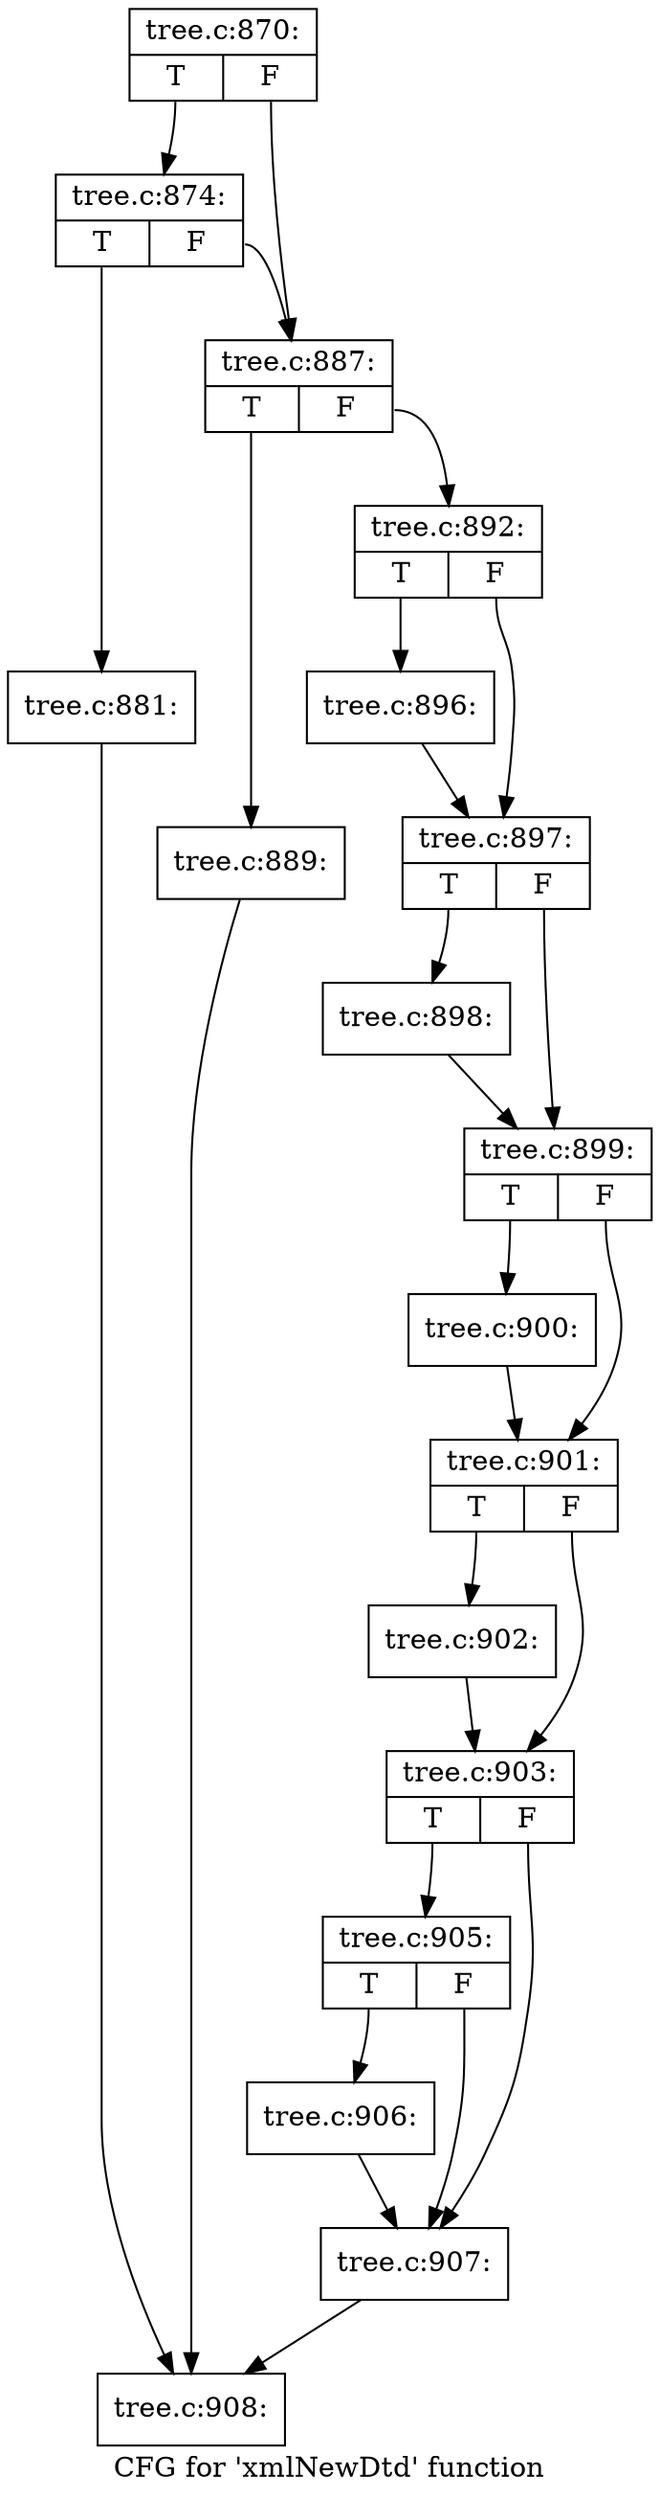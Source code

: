 digraph "CFG for 'xmlNewDtd' function" {
	label="CFG for 'xmlNewDtd' function";

	Node0x4268640 [shape=record,label="{tree.c:870:|{<s0>T|<s1>F}}"];
	Node0x4268640:s0 -> Node0x3fb3bf0;
	Node0x4268640:s1 -> Node0x3fb3ba0;
	Node0x3fb3bf0 [shape=record,label="{tree.c:874:|{<s0>T|<s1>F}}"];
	Node0x3fb3bf0:s0 -> Node0x3fb3b50;
	Node0x3fb3bf0:s1 -> Node0x3fb3ba0;
	Node0x3fb3b50 [shape=record,label="{tree.c:881:}"];
	Node0x3fb3b50 -> Node0x4268970;
	Node0x3fb3ba0 [shape=record,label="{tree.c:887:|{<s0>T|<s1>F}}"];
	Node0x3fb3ba0:s0 -> Node0x426b670;
	Node0x3fb3ba0:s1 -> Node0x426b6c0;
	Node0x426b670 [shape=record,label="{tree.c:889:}"];
	Node0x426b670 -> Node0x4268970;
	Node0x426b6c0 [shape=record,label="{tree.c:892:|{<s0>T|<s1>F}}"];
	Node0x426b6c0:s0 -> Node0x426c340;
	Node0x426b6c0:s1 -> Node0x426c390;
	Node0x426c340 [shape=record,label="{tree.c:896:}"];
	Node0x426c340 -> Node0x426c390;
	Node0x426c390 [shape=record,label="{tree.c:897:|{<s0>T|<s1>F}}"];
	Node0x426c390:s0 -> Node0x426ca70;
	Node0x426c390:s1 -> Node0x426cac0;
	Node0x426ca70 [shape=record,label="{tree.c:898:}"];
	Node0x426ca70 -> Node0x426cac0;
	Node0x426cac0 [shape=record,label="{tree.c:899:|{<s0>T|<s1>F}}"];
	Node0x426cac0:s0 -> Node0x426d1a0;
	Node0x426cac0:s1 -> Node0x426d1f0;
	Node0x426d1a0 [shape=record,label="{tree.c:900:}"];
	Node0x426d1a0 -> Node0x426d1f0;
	Node0x426d1f0 [shape=record,label="{tree.c:901:|{<s0>T|<s1>F}}"];
	Node0x426d1f0:s0 -> Node0x426d8d0;
	Node0x426d1f0:s1 -> Node0x426d920;
	Node0x426d8d0 [shape=record,label="{tree.c:902:}"];
	Node0x426d8d0 -> Node0x426d920;
	Node0x426d920 [shape=record,label="{tree.c:903:|{<s0>T|<s1>F}}"];
	Node0x426d920:s0 -> Node0x426e280;
	Node0x426d920:s1 -> Node0x426e230;
	Node0x426e280 [shape=record,label="{tree.c:905:|{<s0>T|<s1>F}}"];
	Node0x426e280:s0 -> Node0x426e1e0;
	Node0x426e280:s1 -> Node0x426e230;
	Node0x426e1e0 [shape=record,label="{tree.c:906:}"];
	Node0x426e1e0 -> Node0x426e230;
	Node0x426e230 [shape=record,label="{tree.c:907:}"];
	Node0x426e230 -> Node0x4268970;
	Node0x4268970 [shape=record,label="{tree.c:908:}"];
}
